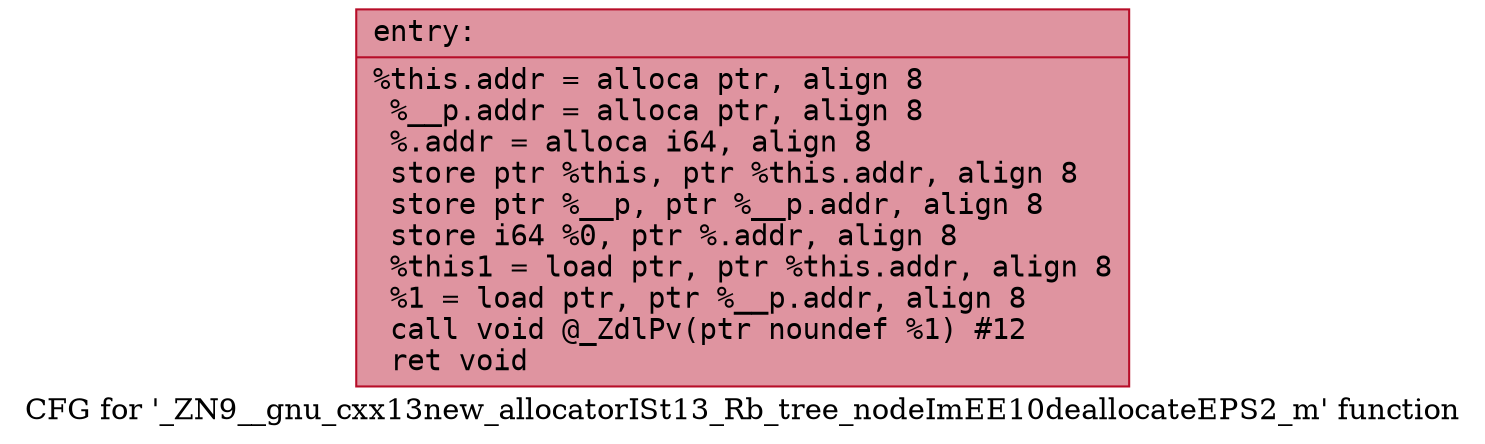 digraph "CFG for '_ZN9__gnu_cxx13new_allocatorISt13_Rb_tree_nodeImEE10deallocateEPS2_m' function" {
	label="CFG for '_ZN9__gnu_cxx13new_allocatorISt13_Rb_tree_nodeImEE10deallocateEPS2_m' function";

	Node0x563465741440 [shape=record,color="#b70d28ff", style=filled, fillcolor="#b70d2870" fontname="Courier",label="{entry:\l|  %this.addr = alloca ptr, align 8\l  %__p.addr = alloca ptr, align 8\l  %.addr = alloca i64, align 8\l  store ptr %this, ptr %this.addr, align 8\l  store ptr %__p, ptr %__p.addr, align 8\l  store i64 %0, ptr %.addr, align 8\l  %this1 = load ptr, ptr %this.addr, align 8\l  %1 = load ptr, ptr %__p.addr, align 8\l  call void @_ZdlPv(ptr noundef %1) #12\l  ret void\l}"];
}
